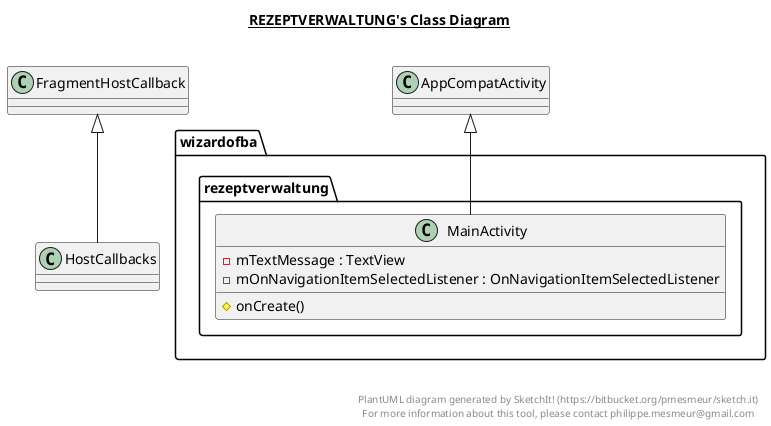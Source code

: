 @startuml

title __REZEPTVERWALTUNG's Class Diagram__\n

  package wizardofba.rezeptverwaltung {
    class MainActivity {
        - mTextMessage : TextView
        - mOnNavigationItemSelectedListener : OnNavigationItemSelectedListener
        # onCreate()
    }
  }
  

  MainActivity -up-|> AppCompatActivity
  HostCallbacks -up-|> FragmentHostCallback


right footer


PlantUML diagram generated by SketchIt! (https://bitbucket.org/pmesmeur/sketch.it)
For more information about this tool, please contact philippe.mesmeur@gmail.com
endfooter

@enduml
